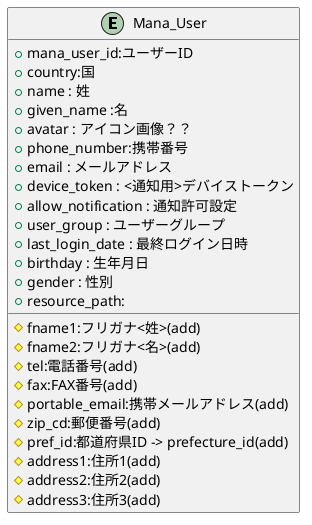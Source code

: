 @startuml

entity "Mana_User" {
    + mana_user_id:ユーザーID
    + country:国
    + name : 姓
    + given_name :名
    # fname1:フリガナ<姓>(add)
    # fname2:フリガナ<名>(add)
    + avatar : アイコン画像？？
    # tel:電話番号(add)
    # fax:FAX番号(add)
    + phone_number:携帯番号
    + email : メールアドレス
    # portable_email:携帯メールアドレス(add)
    + device_token : <通知用>デバイストークン
    + allow_notification : 通知許可設定
    + user_group : ユーザーグループ
    + last_login_date : 最終ログイン日時
    + birthday : 生年月日
    + gender : 性別
    + resource_path:
    # zip_cd:郵便番号(add)
    # pref_id:都道府県ID -> prefecture_id(add)
    # address1:住所1(add)
    # address2:住所2(add)
    # address3:住所3(add)
}

@enduml
